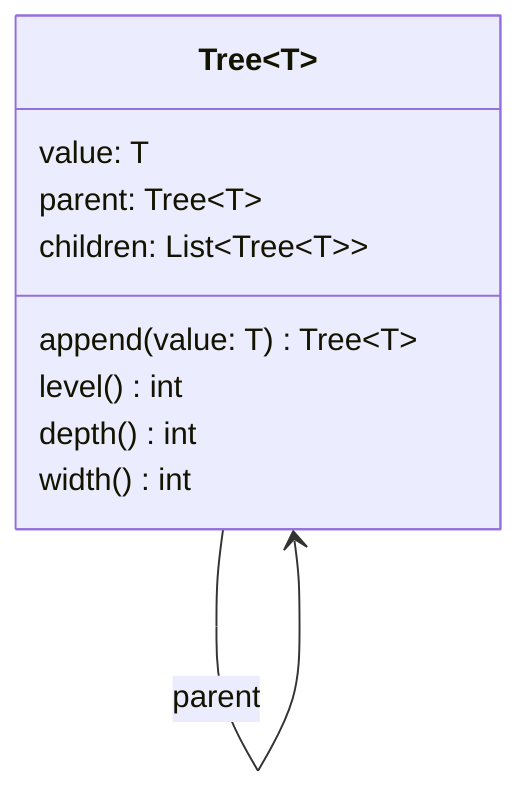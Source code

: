 classDiagram

    class Tree~T~ {
        value: T

        parent: Tree~T~

        children: List~Tree~T~~

        append(value: T) Tree~T~
        level() int
        depth() int
        width() int
    }

    Tree --> Tree: parent